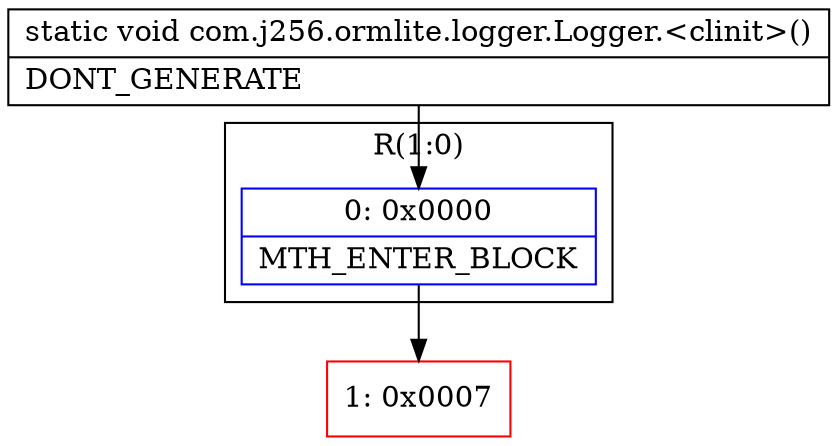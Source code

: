 digraph "CFG forcom.j256.ormlite.logger.Logger.\<clinit\>()V" {
subgraph cluster_Region_693888991 {
label = "R(1:0)";
node [shape=record,color=blue];
Node_0 [shape=record,label="{0\:\ 0x0000|MTH_ENTER_BLOCK\l}"];
}
Node_1 [shape=record,color=red,label="{1\:\ 0x0007}"];
MethodNode[shape=record,label="{static void com.j256.ormlite.logger.Logger.\<clinit\>()  | DONT_GENERATE\l}"];
MethodNode -> Node_0;
Node_0 -> Node_1;
}

